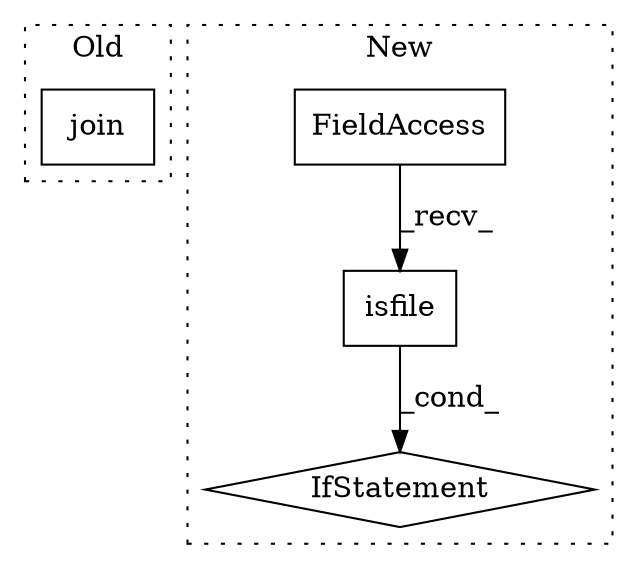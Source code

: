 digraph G {
subgraph cluster0 {
1 [label="join" a="32" s="853,1013" l="18,-5" shape="box"];
label = "Old";
style="dotted";
}
subgraph cluster1 {
2 [label="isfile" a="32" s="1145,1157" l="7,1" shape="box"];
3 [label="IfStatement" a="25" s="1132,1158" l="4,2" shape="diamond"];
4 [label="FieldAccess" a="22" s="1137" l="7" shape="box"];
label = "New";
style="dotted";
}
2 -> 3 [label="_cond_"];
4 -> 2 [label="_recv_"];
}